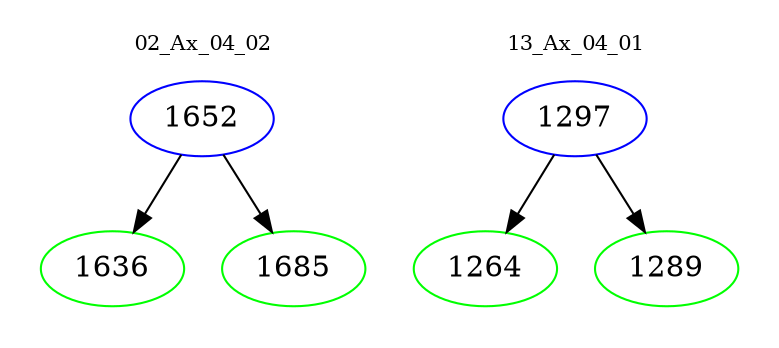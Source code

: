 digraph{
subgraph cluster_0 {
color = white
label = "02_Ax_04_02";
fontsize=10;
T0_1652 [label="1652", color="blue"]
T0_1652 -> T0_1636 [color="black"]
T0_1636 [label="1636", color="green"]
T0_1652 -> T0_1685 [color="black"]
T0_1685 [label="1685", color="green"]
}
subgraph cluster_1 {
color = white
label = "13_Ax_04_01";
fontsize=10;
T1_1297 [label="1297", color="blue"]
T1_1297 -> T1_1264 [color="black"]
T1_1264 [label="1264", color="green"]
T1_1297 -> T1_1289 [color="black"]
T1_1289 [label="1289", color="green"]
}
}

